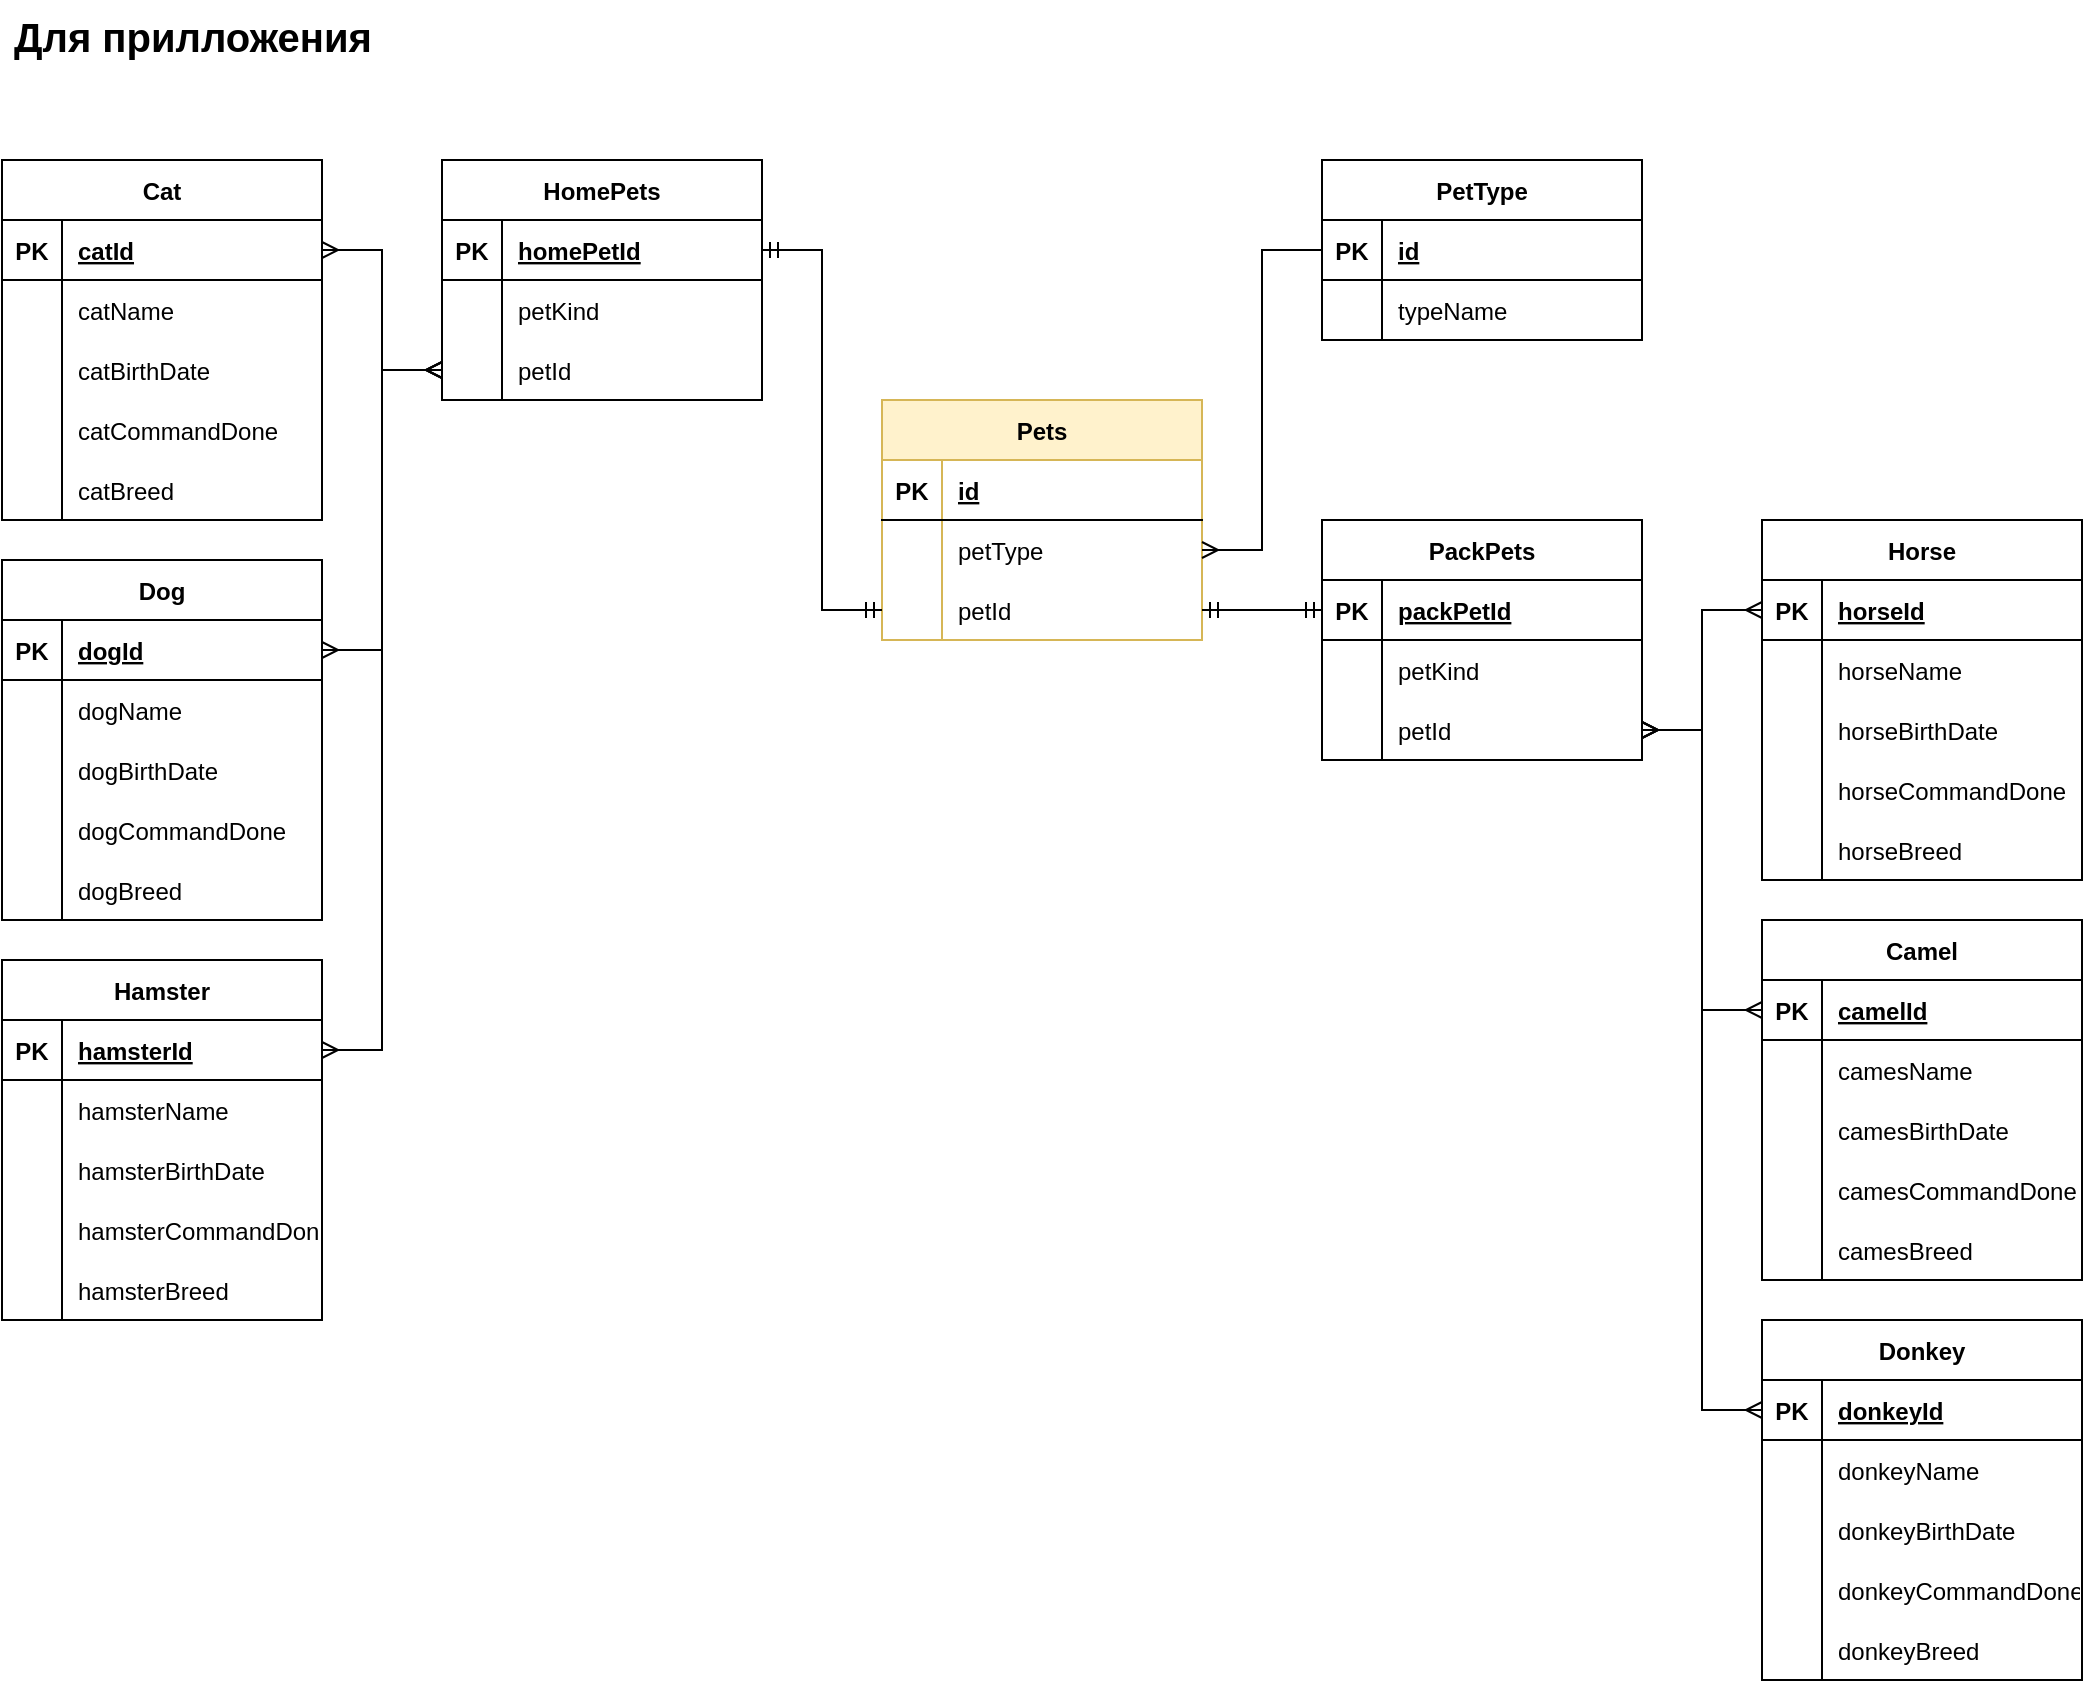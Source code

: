 <mxfile version="20.7.4" type="device"><diagram id="li5RizqGcH-oRoGI_925" name="Страница 1"><mxGraphModel dx="1036" dy="606" grid="1" gridSize="10" guides="1" tooltips="1" connect="1" arrows="1" fold="1" page="1" pageScale="1" pageWidth="827" pageHeight="1169" math="0" shadow="0"><root><mxCell id="0"/><mxCell id="1" parent="0"/><mxCell id="BdpjiWAhLt7rmtygu7W0-178" value="Для прилложения" style="text;strokeColor=none;fillColor=none;spacingLeft=4;spacingRight=4;overflow=hidden;rotatable=0;points=[[0,0.5],[1,0.5]];portConstraint=eastwest;fontSize=20;fontStyle=1" parent="1" vertex="1"><mxGeometry x="40" y="520" width="200" height="40" as="geometry"/></mxCell><mxCell id="BdpjiWAhLt7rmtygu7W0-180" value="HomePets" style="shape=table;startSize=30;container=1;collapsible=1;childLayout=tableLayout;fixedRows=1;rowLines=0;fontStyle=1;align=center;resizeLast=1;" parent="1" vertex="1"><mxGeometry x="260" y="600" width="160" height="120" as="geometry"/></mxCell><mxCell id="BdpjiWAhLt7rmtygu7W0-181" value="" style="shape=tableRow;horizontal=0;startSize=0;swimlaneHead=0;swimlaneBody=0;fillColor=none;collapsible=0;dropTarget=0;points=[[0,0.5],[1,0.5]];portConstraint=eastwest;top=0;left=0;right=0;bottom=1;" parent="BdpjiWAhLt7rmtygu7W0-180" vertex="1"><mxGeometry y="30" width="160" height="30" as="geometry"/></mxCell><mxCell id="BdpjiWAhLt7rmtygu7W0-182" value="PK" style="shape=partialRectangle;connectable=0;fillColor=none;top=0;left=0;bottom=0;right=0;fontStyle=1;overflow=hidden;" parent="BdpjiWAhLt7rmtygu7W0-181" vertex="1"><mxGeometry width="30" height="30" as="geometry"><mxRectangle width="30" height="30" as="alternateBounds"/></mxGeometry></mxCell><mxCell id="BdpjiWAhLt7rmtygu7W0-183" value="homePetId" style="shape=partialRectangle;connectable=0;fillColor=none;top=0;left=0;bottom=0;right=0;align=left;spacingLeft=6;fontStyle=5;overflow=hidden;" parent="BdpjiWAhLt7rmtygu7W0-181" vertex="1"><mxGeometry x="30" width="130" height="30" as="geometry"><mxRectangle width="130" height="30" as="alternateBounds"/></mxGeometry></mxCell><mxCell id="BdpjiWAhLt7rmtygu7W0-196" style="shape=tableRow;horizontal=0;startSize=0;swimlaneHead=0;swimlaneBody=0;fillColor=none;collapsible=0;dropTarget=0;points=[[0,0.5],[1,0.5]];portConstraint=eastwest;top=0;left=0;right=0;bottom=0;" parent="BdpjiWAhLt7rmtygu7W0-180" vertex="1"><mxGeometry y="60" width="160" height="30" as="geometry"/></mxCell><mxCell id="BdpjiWAhLt7rmtygu7W0-197" style="shape=partialRectangle;connectable=0;fillColor=none;top=0;left=0;bottom=0;right=0;editable=1;overflow=hidden;" parent="BdpjiWAhLt7rmtygu7W0-196" vertex="1"><mxGeometry width="30" height="30" as="geometry"><mxRectangle width="30" height="30" as="alternateBounds"/></mxGeometry></mxCell><mxCell id="BdpjiWAhLt7rmtygu7W0-198" value="petKind" style="shape=partialRectangle;connectable=0;fillColor=none;top=0;left=0;bottom=0;right=0;align=left;spacingLeft=6;overflow=hidden;" parent="BdpjiWAhLt7rmtygu7W0-196" vertex="1"><mxGeometry x="30" width="130" height="30" as="geometry"><mxRectangle width="130" height="30" as="alternateBounds"/></mxGeometry></mxCell><mxCell id="BdpjiWAhLt7rmtygu7W0-240" style="shape=tableRow;horizontal=0;startSize=0;swimlaneHead=0;swimlaneBody=0;fillColor=none;collapsible=0;dropTarget=0;points=[[0,0.5],[1,0.5]];portConstraint=eastwest;top=0;left=0;right=0;bottom=0;" parent="BdpjiWAhLt7rmtygu7W0-180" vertex="1"><mxGeometry y="90" width="160" height="30" as="geometry"/></mxCell><mxCell id="BdpjiWAhLt7rmtygu7W0-241" style="shape=partialRectangle;connectable=0;fillColor=none;top=0;left=0;bottom=0;right=0;editable=1;overflow=hidden;" parent="BdpjiWAhLt7rmtygu7W0-240" vertex="1"><mxGeometry width="30" height="30" as="geometry"><mxRectangle width="30" height="30" as="alternateBounds"/></mxGeometry></mxCell><mxCell id="BdpjiWAhLt7rmtygu7W0-242" value="petId" style="shape=partialRectangle;connectable=0;fillColor=none;top=0;left=0;bottom=0;right=0;align=left;spacingLeft=6;overflow=hidden;" parent="BdpjiWAhLt7rmtygu7W0-240" vertex="1"><mxGeometry x="30" width="130" height="30" as="geometry"><mxRectangle width="130" height="30" as="alternateBounds"/></mxGeometry></mxCell><mxCell id="BdpjiWAhLt7rmtygu7W0-221" value="Cat" style="shape=table;startSize=30;container=1;collapsible=1;childLayout=tableLayout;fixedRows=1;rowLines=0;fontStyle=1;align=center;resizeLast=1;" parent="1" vertex="1"><mxGeometry x="40" y="600" width="160" height="180" as="geometry"/></mxCell><mxCell id="BdpjiWAhLt7rmtygu7W0-222" value="" style="shape=tableRow;horizontal=0;startSize=0;swimlaneHead=0;swimlaneBody=0;fillColor=none;collapsible=0;dropTarget=0;points=[[0,0.5],[1,0.5]];portConstraint=eastwest;top=0;left=0;right=0;bottom=1;" parent="BdpjiWAhLt7rmtygu7W0-221" vertex="1"><mxGeometry y="30" width="160" height="30" as="geometry"/></mxCell><mxCell id="BdpjiWAhLt7rmtygu7W0-223" value="PK" style="shape=partialRectangle;connectable=0;fillColor=none;top=0;left=0;bottom=0;right=0;fontStyle=1;overflow=hidden;" parent="BdpjiWAhLt7rmtygu7W0-222" vertex="1"><mxGeometry width="30" height="30" as="geometry"><mxRectangle width="30" height="30" as="alternateBounds"/></mxGeometry></mxCell><mxCell id="BdpjiWAhLt7rmtygu7W0-224" value="catId" style="shape=partialRectangle;connectable=0;fillColor=none;top=0;left=0;bottom=0;right=0;align=left;spacingLeft=6;fontStyle=5;overflow=hidden;" parent="BdpjiWAhLt7rmtygu7W0-222" vertex="1"><mxGeometry x="30" width="130" height="30" as="geometry"><mxRectangle width="130" height="30" as="alternateBounds"/></mxGeometry></mxCell><mxCell id="BdpjiWAhLt7rmtygu7W0-225" value="" style="shape=tableRow;horizontal=0;startSize=0;swimlaneHead=0;swimlaneBody=0;fillColor=none;collapsible=0;dropTarget=0;points=[[0,0.5],[1,0.5]];portConstraint=eastwest;top=0;left=0;right=0;bottom=0;" parent="BdpjiWAhLt7rmtygu7W0-221" vertex="1"><mxGeometry y="60" width="160" height="30" as="geometry"/></mxCell><mxCell id="BdpjiWAhLt7rmtygu7W0-226" value="" style="shape=partialRectangle;connectable=0;fillColor=none;top=0;left=0;bottom=0;right=0;editable=1;overflow=hidden;" parent="BdpjiWAhLt7rmtygu7W0-225" vertex="1"><mxGeometry width="30" height="30" as="geometry"><mxRectangle width="30" height="30" as="alternateBounds"/></mxGeometry></mxCell><mxCell id="BdpjiWAhLt7rmtygu7W0-227" value="catName" style="shape=partialRectangle;connectable=0;fillColor=none;top=0;left=0;bottom=0;right=0;align=left;spacingLeft=6;overflow=hidden;" parent="BdpjiWAhLt7rmtygu7W0-225" vertex="1"><mxGeometry x="30" width="130" height="30" as="geometry"><mxRectangle width="130" height="30" as="alternateBounds"/></mxGeometry></mxCell><mxCell id="BdpjiWAhLt7rmtygu7W0-228" value="" style="shape=tableRow;horizontal=0;startSize=0;swimlaneHead=0;swimlaneBody=0;fillColor=none;collapsible=0;dropTarget=0;points=[[0,0.5],[1,0.5]];portConstraint=eastwest;top=0;left=0;right=0;bottom=0;" parent="BdpjiWAhLt7rmtygu7W0-221" vertex="1"><mxGeometry y="90" width="160" height="30" as="geometry"/></mxCell><mxCell id="BdpjiWAhLt7rmtygu7W0-229" value="" style="shape=partialRectangle;connectable=0;fillColor=none;top=0;left=0;bottom=0;right=0;editable=1;overflow=hidden;" parent="BdpjiWAhLt7rmtygu7W0-228" vertex="1"><mxGeometry width="30" height="30" as="geometry"><mxRectangle width="30" height="30" as="alternateBounds"/></mxGeometry></mxCell><mxCell id="BdpjiWAhLt7rmtygu7W0-230" value="catBirthDate" style="shape=partialRectangle;connectable=0;fillColor=none;top=0;left=0;bottom=0;right=0;align=left;spacingLeft=6;overflow=hidden;" parent="BdpjiWAhLt7rmtygu7W0-228" vertex="1"><mxGeometry x="30" width="130" height="30" as="geometry"><mxRectangle width="130" height="30" as="alternateBounds"/></mxGeometry></mxCell><mxCell id="BdpjiWAhLt7rmtygu7W0-231" style="shape=tableRow;horizontal=0;startSize=0;swimlaneHead=0;swimlaneBody=0;fillColor=none;collapsible=0;dropTarget=0;points=[[0,0.5],[1,0.5]];portConstraint=eastwest;top=0;left=0;right=0;bottom=0;" parent="BdpjiWAhLt7rmtygu7W0-221" vertex="1"><mxGeometry y="120" width="160" height="30" as="geometry"/></mxCell><mxCell id="BdpjiWAhLt7rmtygu7W0-232" style="shape=partialRectangle;connectable=0;fillColor=none;top=0;left=0;bottom=0;right=0;editable=1;overflow=hidden;" parent="BdpjiWAhLt7rmtygu7W0-231" vertex="1"><mxGeometry width="30" height="30" as="geometry"><mxRectangle width="30" height="30" as="alternateBounds"/></mxGeometry></mxCell><mxCell id="BdpjiWAhLt7rmtygu7W0-233" value="catCommandDone" style="shape=partialRectangle;connectable=0;fillColor=none;top=0;left=0;bottom=0;right=0;align=left;spacingLeft=6;overflow=hidden;" parent="BdpjiWAhLt7rmtygu7W0-231" vertex="1"><mxGeometry x="30" width="130" height="30" as="geometry"><mxRectangle width="130" height="30" as="alternateBounds"/></mxGeometry></mxCell><mxCell id="BdpjiWAhLt7rmtygu7W0-234" style="shape=tableRow;horizontal=0;startSize=0;swimlaneHead=0;swimlaneBody=0;fillColor=none;collapsible=0;dropTarget=0;points=[[0,0.5],[1,0.5]];portConstraint=eastwest;top=0;left=0;right=0;bottom=0;" parent="BdpjiWAhLt7rmtygu7W0-221" vertex="1"><mxGeometry y="150" width="160" height="30" as="geometry"/></mxCell><mxCell id="BdpjiWAhLt7rmtygu7W0-235" style="shape=partialRectangle;connectable=0;fillColor=none;top=0;left=0;bottom=0;right=0;editable=1;overflow=hidden;" parent="BdpjiWAhLt7rmtygu7W0-234" vertex="1"><mxGeometry width="30" height="30" as="geometry"><mxRectangle width="30" height="30" as="alternateBounds"/></mxGeometry></mxCell><mxCell id="BdpjiWAhLt7rmtygu7W0-236" value="catBreed" style="shape=partialRectangle;connectable=0;fillColor=none;top=0;left=0;bottom=0;right=0;align=left;spacingLeft=6;overflow=hidden;" parent="BdpjiWAhLt7rmtygu7W0-234" vertex="1"><mxGeometry x="30" width="130" height="30" as="geometry"><mxRectangle width="130" height="30" as="alternateBounds"/></mxGeometry></mxCell><mxCell id="BdpjiWAhLt7rmtygu7W0-244" value="Dog" style="shape=table;startSize=30;container=1;collapsible=1;childLayout=tableLayout;fixedRows=1;rowLines=0;fontStyle=1;align=center;resizeLast=1;" parent="1" vertex="1"><mxGeometry x="40" y="800" width="160" height="180" as="geometry"/></mxCell><mxCell id="BdpjiWAhLt7rmtygu7W0-245" value="" style="shape=tableRow;horizontal=0;startSize=0;swimlaneHead=0;swimlaneBody=0;fillColor=none;collapsible=0;dropTarget=0;points=[[0,0.5],[1,0.5]];portConstraint=eastwest;top=0;left=0;right=0;bottom=1;" parent="BdpjiWAhLt7rmtygu7W0-244" vertex="1"><mxGeometry y="30" width="160" height="30" as="geometry"/></mxCell><mxCell id="BdpjiWAhLt7rmtygu7W0-246" value="PK" style="shape=partialRectangle;connectable=0;fillColor=none;top=0;left=0;bottom=0;right=0;fontStyle=1;overflow=hidden;" parent="BdpjiWAhLt7rmtygu7W0-245" vertex="1"><mxGeometry width="30" height="30" as="geometry"><mxRectangle width="30" height="30" as="alternateBounds"/></mxGeometry></mxCell><mxCell id="BdpjiWAhLt7rmtygu7W0-247" value="dogId" style="shape=partialRectangle;connectable=0;fillColor=none;top=0;left=0;bottom=0;right=0;align=left;spacingLeft=6;fontStyle=5;overflow=hidden;" parent="BdpjiWAhLt7rmtygu7W0-245" vertex="1"><mxGeometry x="30" width="130" height="30" as="geometry"><mxRectangle width="130" height="30" as="alternateBounds"/></mxGeometry></mxCell><mxCell id="BdpjiWAhLt7rmtygu7W0-248" value="" style="shape=tableRow;horizontal=0;startSize=0;swimlaneHead=0;swimlaneBody=0;fillColor=none;collapsible=0;dropTarget=0;points=[[0,0.5],[1,0.5]];portConstraint=eastwest;top=0;left=0;right=0;bottom=0;" parent="BdpjiWAhLt7rmtygu7W0-244" vertex="1"><mxGeometry y="60" width="160" height="30" as="geometry"/></mxCell><mxCell id="BdpjiWAhLt7rmtygu7W0-249" value="" style="shape=partialRectangle;connectable=0;fillColor=none;top=0;left=0;bottom=0;right=0;editable=1;overflow=hidden;" parent="BdpjiWAhLt7rmtygu7W0-248" vertex="1"><mxGeometry width="30" height="30" as="geometry"><mxRectangle width="30" height="30" as="alternateBounds"/></mxGeometry></mxCell><mxCell id="BdpjiWAhLt7rmtygu7W0-250" value="dogName" style="shape=partialRectangle;connectable=0;fillColor=none;top=0;left=0;bottom=0;right=0;align=left;spacingLeft=6;overflow=hidden;" parent="BdpjiWAhLt7rmtygu7W0-248" vertex="1"><mxGeometry x="30" width="130" height="30" as="geometry"><mxRectangle width="130" height="30" as="alternateBounds"/></mxGeometry></mxCell><mxCell id="BdpjiWAhLt7rmtygu7W0-251" value="" style="shape=tableRow;horizontal=0;startSize=0;swimlaneHead=0;swimlaneBody=0;fillColor=none;collapsible=0;dropTarget=0;points=[[0,0.5],[1,0.5]];portConstraint=eastwest;top=0;left=0;right=0;bottom=0;" parent="BdpjiWAhLt7rmtygu7W0-244" vertex="1"><mxGeometry y="90" width="160" height="30" as="geometry"/></mxCell><mxCell id="BdpjiWAhLt7rmtygu7W0-252" value="" style="shape=partialRectangle;connectable=0;fillColor=none;top=0;left=0;bottom=0;right=0;editable=1;overflow=hidden;" parent="BdpjiWAhLt7rmtygu7W0-251" vertex="1"><mxGeometry width="30" height="30" as="geometry"><mxRectangle width="30" height="30" as="alternateBounds"/></mxGeometry></mxCell><mxCell id="BdpjiWAhLt7rmtygu7W0-253" value="dogBirthDate" style="shape=partialRectangle;connectable=0;fillColor=none;top=0;left=0;bottom=0;right=0;align=left;spacingLeft=6;overflow=hidden;" parent="BdpjiWAhLt7rmtygu7W0-251" vertex="1"><mxGeometry x="30" width="130" height="30" as="geometry"><mxRectangle width="130" height="30" as="alternateBounds"/></mxGeometry></mxCell><mxCell id="BdpjiWAhLt7rmtygu7W0-254" style="shape=tableRow;horizontal=0;startSize=0;swimlaneHead=0;swimlaneBody=0;fillColor=none;collapsible=0;dropTarget=0;points=[[0,0.5],[1,0.5]];portConstraint=eastwest;top=0;left=0;right=0;bottom=0;" parent="BdpjiWAhLt7rmtygu7W0-244" vertex="1"><mxGeometry y="120" width="160" height="30" as="geometry"/></mxCell><mxCell id="BdpjiWAhLt7rmtygu7W0-255" style="shape=partialRectangle;connectable=0;fillColor=none;top=0;left=0;bottom=0;right=0;editable=1;overflow=hidden;" parent="BdpjiWAhLt7rmtygu7W0-254" vertex="1"><mxGeometry width="30" height="30" as="geometry"><mxRectangle width="30" height="30" as="alternateBounds"/></mxGeometry></mxCell><mxCell id="BdpjiWAhLt7rmtygu7W0-256" value="dogCommandDone" style="shape=partialRectangle;connectable=0;fillColor=none;top=0;left=0;bottom=0;right=0;align=left;spacingLeft=6;overflow=hidden;" parent="BdpjiWAhLt7rmtygu7W0-254" vertex="1"><mxGeometry x="30" width="130" height="30" as="geometry"><mxRectangle width="130" height="30" as="alternateBounds"/></mxGeometry></mxCell><mxCell id="BdpjiWAhLt7rmtygu7W0-257" style="shape=tableRow;horizontal=0;startSize=0;swimlaneHead=0;swimlaneBody=0;fillColor=none;collapsible=0;dropTarget=0;points=[[0,0.5],[1,0.5]];portConstraint=eastwest;top=0;left=0;right=0;bottom=0;" parent="BdpjiWAhLt7rmtygu7W0-244" vertex="1"><mxGeometry y="150" width="160" height="30" as="geometry"/></mxCell><mxCell id="BdpjiWAhLt7rmtygu7W0-258" style="shape=partialRectangle;connectable=0;fillColor=none;top=0;left=0;bottom=0;right=0;editable=1;overflow=hidden;" parent="BdpjiWAhLt7rmtygu7W0-257" vertex="1"><mxGeometry width="30" height="30" as="geometry"><mxRectangle width="30" height="30" as="alternateBounds"/></mxGeometry></mxCell><mxCell id="BdpjiWAhLt7rmtygu7W0-259" value="dogBreed" style="shape=partialRectangle;connectable=0;fillColor=none;top=0;left=0;bottom=0;right=0;align=left;spacingLeft=6;overflow=hidden;" parent="BdpjiWAhLt7rmtygu7W0-257" vertex="1"><mxGeometry x="30" width="130" height="30" as="geometry"><mxRectangle width="130" height="30" as="alternateBounds"/></mxGeometry></mxCell><mxCell id="BdpjiWAhLt7rmtygu7W0-261" value="Hamster" style="shape=table;startSize=30;container=1;collapsible=1;childLayout=tableLayout;fixedRows=1;rowLines=0;fontStyle=1;align=center;resizeLast=1;" parent="1" vertex="1"><mxGeometry x="40" y="1000" width="160" height="180" as="geometry"/></mxCell><mxCell id="BdpjiWAhLt7rmtygu7W0-262" value="" style="shape=tableRow;horizontal=0;startSize=0;swimlaneHead=0;swimlaneBody=0;fillColor=none;collapsible=0;dropTarget=0;points=[[0,0.5],[1,0.5]];portConstraint=eastwest;top=0;left=0;right=0;bottom=1;" parent="BdpjiWAhLt7rmtygu7W0-261" vertex="1"><mxGeometry y="30" width="160" height="30" as="geometry"/></mxCell><mxCell id="BdpjiWAhLt7rmtygu7W0-263" value="PK" style="shape=partialRectangle;connectable=0;fillColor=none;top=0;left=0;bottom=0;right=0;fontStyle=1;overflow=hidden;" parent="BdpjiWAhLt7rmtygu7W0-262" vertex="1"><mxGeometry width="30" height="30" as="geometry"><mxRectangle width="30" height="30" as="alternateBounds"/></mxGeometry></mxCell><mxCell id="BdpjiWAhLt7rmtygu7W0-264" value="hamsterId" style="shape=partialRectangle;connectable=0;fillColor=none;top=0;left=0;bottom=0;right=0;align=left;spacingLeft=6;fontStyle=5;overflow=hidden;" parent="BdpjiWAhLt7rmtygu7W0-262" vertex="1"><mxGeometry x="30" width="130" height="30" as="geometry"><mxRectangle width="130" height="30" as="alternateBounds"/></mxGeometry></mxCell><mxCell id="BdpjiWAhLt7rmtygu7W0-265" value="" style="shape=tableRow;horizontal=0;startSize=0;swimlaneHead=0;swimlaneBody=0;fillColor=none;collapsible=0;dropTarget=0;points=[[0,0.5],[1,0.5]];portConstraint=eastwest;top=0;left=0;right=0;bottom=0;" parent="BdpjiWAhLt7rmtygu7W0-261" vertex="1"><mxGeometry y="60" width="160" height="30" as="geometry"/></mxCell><mxCell id="BdpjiWAhLt7rmtygu7W0-266" value="" style="shape=partialRectangle;connectable=0;fillColor=none;top=0;left=0;bottom=0;right=0;editable=1;overflow=hidden;" parent="BdpjiWAhLt7rmtygu7W0-265" vertex="1"><mxGeometry width="30" height="30" as="geometry"><mxRectangle width="30" height="30" as="alternateBounds"/></mxGeometry></mxCell><mxCell id="BdpjiWAhLt7rmtygu7W0-267" value="hamsterName" style="shape=partialRectangle;connectable=0;fillColor=none;top=0;left=0;bottom=0;right=0;align=left;spacingLeft=6;overflow=hidden;" parent="BdpjiWAhLt7rmtygu7W0-265" vertex="1"><mxGeometry x="30" width="130" height="30" as="geometry"><mxRectangle width="130" height="30" as="alternateBounds"/></mxGeometry></mxCell><mxCell id="BdpjiWAhLt7rmtygu7W0-268" value="" style="shape=tableRow;horizontal=0;startSize=0;swimlaneHead=0;swimlaneBody=0;fillColor=none;collapsible=0;dropTarget=0;points=[[0,0.5],[1,0.5]];portConstraint=eastwest;top=0;left=0;right=0;bottom=0;" parent="BdpjiWAhLt7rmtygu7W0-261" vertex="1"><mxGeometry y="90" width="160" height="30" as="geometry"/></mxCell><mxCell id="BdpjiWAhLt7rmtygu7W0-269" value="" style="shape=partialRectangle;connectable=0;fillColor=none;top=0;left=0;bottom=0;right=0;editable=1;overflow=hidden;" parent="BdpjiWAhLt7rmtygu7W0-268" vertex="1"><mxGeometry width="30" height="30" as="geometry"><mxRectangle width="30" height="30" as="alternateBounds"/></mxGeometry></mxCell><mxCell id="BdpjiWAhLt7rmtygu7W0-270" value="hamsterBirthDate" style="shape=partialRectangle;connectable=0;fillColor=none;top=0;left=0;bottom=0;right=0;align=left;spacingLeft=6;overflow=hidden;" parent="BdpjiWAhLt7rmtygu7W0-268" vertex="1"><mxGeometry x="30" width="130" height="30" as="geometry"><mxRectangle width="130" height="30" as="alternateBounds"/></mxGeometry></mxCell><mxCell id="BdpjiWAhLt7rmtygu7W0-271" style="shape=tableRow;horizontal=0;startSize=0;swimlaneHead=0;swimlaneBody=0;fillColor=none;collapsible=0;dropTarget=0;points=[[0,0.5],[1,0.5]];portConstraint=eastwest;top=0;left=0;right=0;bottom=0;" parent="BdpjiWAhLt7rmtygu7W0-261" vertex="1"><mxGeometry y="120" width="160" height="30" as="geometry"/></mxCell><mxCell id="BdpjiWAhLt7rmtygu7W0-272" style="shape=partialRectangle;connectable=0;fillColor=none;top=0;left=0;bottom=0;right=0;editable=1;overflow=hidden;" parent="BdpjiWAhLt7rmtygu7W0-271" vertex="1"><mxGeometry width="30" height="30" as="geometry"><mxRectangle width="30" height="30" as="alternateBounds"/></mxGeometry></mxCell><mxCell id="BdpjiWAhLt7rmtygu7W0-273" value="hamsterCommandDone" style="shape=partialRectangle;connectable=0;fillColor=none;top=0;left=0;bottom=0;right=0;align=left;spacingLeft=6;overflow=hidden;" parent="BdpjiWAhLt7rmtygu7W0-271" vertex="1"><mxGeometry x="30" width="130" height="30" as="geometry"><mxRectangle width="130" height="30" as="alternateBounds"/></mxGeometry></mxCell><mxCell id="BdpjiWAhLt7rmtygu7W0-274" style="shape=tableRow;horizontal=0;startSize=0;swimlaneHead=0;swimlaneBody=0;fillColor=none;collapsible=0;dropTarget=0;points=[[0,0.5],[1,0.5]];portConstraint=eastwest;top=0;left=0;right=0;bottom=0;" parent="BdpjiWAhLt7rmtygu7W0-261" vertex="1"><mxGeometry y="150" width="160" height="30" as="geometry"/></mxCell><mxCell id="BdpjiWAhLt7rmtygu7W0-275" style="shape=partialRectangle;connectable=0;fillColor=none;top=0;left=0;bottom=0;right=0;editable=1;overflow=hidden;" parent="BdpjiWAhLt7rmtygu7W0-274" vertex="1"><mxGeometry width="30" height="30" as="geometry"><mxRectangle width="30" height="30" as="alternateBounds"/></mxGeometry></mxCell><mxCell id="BdpjiWAhLt7rmtygu7W0-276" value="hamsterBreed" style="shape=partialRectangle;connectable=0;fillColor=none;top=0;left=0;bottom=0;right=0;align=left;spacingLeft=6;overflow=hidden;" parent="BdpjiWAhLt7rmtygu7W0-274" vertex="1"><mxGeometry x="30" width="130" height="30" as="geometry"><mxRectangle width="130" height="30" as="alternateBounds"/></mxGeometry></mxCell><mxCell id="BdpjiWAhLt7rmtygu7W0-279" value="PackPets" style="shape=table;startSize=30;container=1;collapsible=1;childLayout=tableLayout;fixedRows=1;rowLines=0;fontStyle=1;align=center;resizeLast=1;" parent="1" vertex="1"><mxGeometry x="700" y="780" width="160" height="120" as="geometry"/></mxCell><mxCell id="BdpjiWAhLt7rmtygu7W0-280" value="" style="shape=tableRow;horizontal=0;startSize=0;swimlaneHead=0;swimlaneBody=0;fillColor=none;collapsible=0;dropTarget=0;points=[[0,0.5],[1,0.5]];portConstraint=eastwest;top=0;left=0;right=0;bottom=1;" parent="BdpjiWAhLt7rmtygu7W0-279" vertex="1"><mxGeometry y="30" width="160" height="30" as="geometry"/></mxCell><mxCell id="BdpjiWAhLt7rmtygu7W0-281" value="PK" style="shape=partialRectangle;connectable=0;fillColor=none;top=0;left=0;bottom=0;right=0;fontStyle=1;overflow=hidden;" parent="BdpjiWAhLt7rmtygu7W0-280" vertex="1"><mxGeometry width="30" height="30" as="geometry"><mxRectangle width="30" height="30" as="alternateBounds"/></mxGeometry></mxCell><mxCell id="BdpjiWAhLt7rmtygu7W0-282" value="packPetId" style="shape=partialRectangle;connectable=0;fillColor=none;top=0;left=0;bottom=0;right=0;align=left;spacingLeft=6;fontStyle=5;overflow=hidden;" parent="BdpjiWAhLt7rmtygu7W0-280" vertex="1"><mxGeometry x="30" width="130" height="30" as="geometry"><mxRectangle width="130" height="30" as="alternateBounds"/></mxGeometry></mxCell><mxCell id="BdpjiWAhLt7rmtygu7W0-283" style="shape=tableRow;horizontal=0;startSize=0;swimlaneHead=0;swimlaneBody=0;fillColor=none;collapsible=0;dropTarget=0;points=[[0,0.5],[1,0.5]];portConstraint=eastwest;top=0;left=0;right=0;bottom=0;" parent="BdpjiWAhLt7rmtygu7W0-279" vertex="1"><mxGeometry y="60" width="160" height="30" as="geometry"/></mxCell><mxCell id="BdpjiWAhLt7rmtygu7W0-284" style="shape=partialRectangle;connectable=0;fillColor=none;top=0;left=0;bottom=0;right=0;editable=1;overflow=hidden;" parent="BdpjiWAhLt7rmtygu7W0-283" vertex="1"><mxGeometry width="30" height="30" as="geometry"><mxRectangle width="30" height="30" as="alternateBounds"/></mxGeometry></mxCell><mxCell id="BdpjiWAhLt7rmtygu7W0-285" value="petKind" style="shape=partialRectangle;connectable=0;fillColor=none;top=0;left=0;bottom=0;right=0;align=left;spacingLeft=6;overflow=hidden;" parent="BdpjiWAhLt7rmtygu7W0-283" vertex="1"><mxGeometry x="30" width="130" height="30" as="geometry"><mxRectangle width="130" height="30" as="alternateBounds"/></mxGeometry></mxCell><mxCell id="BdpjiWAhLt7rmtygu7W0-286" style="shape=tableRow;horizontal=0;startSize=0;swimlaneHead=0;swimlaneBody=0;fillColor=none;collapsible=0;dropTarget=0;points=[[0,0.5],[1,0.5]];portConstraint=eastwest;top=0;left=0;right=0;bottom=0;" parent="BdpjiWAhLt7rmtygu7W0-279" vertex="1"><mxGeometry y="90" width="160" height="30" as="geometry"/></mxCell><mxCell id="BdpjiWAhLt7rmtygu7W0-287" style="shape=partialRectangle;connectable=0;fillColor=none;top=0;left=0;bottom=0;right=0;editable=1;overflow=hidden;" parent="BdpjiWAhLt7rmtygu7W0-286" vertex="1"><mxGeometry width="30" height="30" as="geometry"><mxRectangle width="30" height="30" as="alternateBounds"/></mxGeometry></mxCell><mxCell id="BdpjiWAhLt7rmtygu7W0-288" value="petId" style="shape=partialRectangle;connectable=0;fillColor=none;top=0;left=0;bottom=0;right=0;align=left;spacingLeft=6;overflow=hidden;" parent="BdpjiWAhLt7rmtygu7W0-286" vertex="1"><mxGeometry x="30" width="130" height="30" as="geometry"><mxRectangle width="130" height="30" as="alternateBounds"/></mxGeometry></mxCell><mxCell id="BdpjiWAhLt7rmtygu7W0-289" value="Horse" style="shape=table;startSize=30;container=1;collapsible=1;childLayout=tableLayout;fixedRows=1;rowLines=0;fontStyle=1;align=center;resizeLast=1;" parent="1" vertex="1"><mxGeometry x="920" y="780" width="160" height="180" as="geometry"/></mxCell><mxCell id="BdpjiWAhLt7rmtygu7W0-290" value="" style="shape=tableRow;horizontal=0;startSize=0;swimlaneHead=0;swimlaneBody=0;fillColor=none;collapsible=0;dropTarget=0;points=[[0,0.5],[1,0.5]];portConstraint=eastwest;top=0;left=0;right=0;bottom=1;" parent="BdpjiWAhLt7rmtygu7W0-289" vertex="1"><mxGeometry y="30" width="160" height="30" as="geometry"/></mxCell><mxCell id="BdpjiWAhLt7rmtygu7W0-291" value="PK" style="shape=partialRectangle;connectable=0;fillColor=none;top=0;left=0;bottom=0;right=0;fontStyle=1;overflow=hidden;" parent="BdpjiWAhLt7rmtygu7W0-290" vertex="1"><mxGeometry width="30" height="30" as="geometry"><mxRectangle width="30" height="30" as="alternateBounds"/></mxGeometry></mxCell><mxCell id="BdpjiWAhLt7rmtygu7W0-292" value="horseId" style="shape=partialRectangle;connectable=0;fillColor=none;top=0;left=0;bottom=0;right=0;align=left;spacingLeft=6;fontStyle=5;overflow=hidden;" parent="BdpjiWAhLt7rmtygu7W0-290" vertex="1"><mxGeometry x="30" width="130" height="30" as="geometry"><mxRectangle width="130" height="30" as="alternateBounds"/></mxGeometry></mxCell><mxCell id="BdpjiWAhLt7rmtygu7W0-293" value="" style="shape=tableRow;horizontal=0;startSize=0;swimlaneHead=0;swimlaneBody=0;fillColor=none;collapsible=0;dropTarget=0;points=[[0,0.5],[1,0.5]];portConstraint=eastwest;top=0;left=0;right=0;bottom=0;" parent="BdpjiWAhLt7rmtygu7W0-289" vertex="1"><mxGeometry y="60" width="160" height="30" as="geometry"/></mxCell><mxCell id="BdpjiWAhLt7rmtygu7W0-294" value="" style="shape=partialRectangle;connectable=0;fillColor=none;top=0;left=0;bottom=0;right=0;editable=1;overflow=hidden;" parent="BdpjiWAhLt7rmtygu7W0-293" vertex="1"><mxGeometry width="30" height="30" as="geometry"><mxRectangle width="30" height="30" as="alternateBounds"/></mxGeometry></mxCell><mxCell id="BdpjiWAhLt7rmtygu7W0-295" value="horseName" style="shape=partialRectangle;connectable=0;fillColor=none;top=0;left=0;bottom=0;right=0;align=left;spacingLeft=6;overflow=hidden;" parent="BdpjiWAhLt7rmtygu7W0-293" vertex="1"><mxGeometry x="30" width="130" height="30" as="geometry"><mxRectangle width="130" height="30" as="alternateBounds"/></mxGeometry></mxCell><mxCell id="BdpjiWAhLt7rmtygu7W0-296" value="" style="shape=tableRow;horizontal=0;startSize=0;swimlaneHead=0;swimlaneBody=0;fillColor=none;collapsible=0;dropTarget=0;points=[[0,0.5],[1,0.5]];portConstraint=eastwest;top=0;left=0;right=0;bottom=0;" parent="BdpjiWAhLt7rmtygu7W0-289" vertex="1"><mxGeometry y="90" width="160" height="30" as="geometry"/></mxCell><mxCell id="BdpjiWAhLt7rmtygu7W0-297" value="" style="shape=partialRectangle;connectable=0;fillColor=none;top=0;left=0;bottom=0;right=0;editable=1;overflow=hidden;" parent="BdpjiWAhLt7rmtygu7W0-296" vertex="1"><mxGeometry width="30" height="30" as="geometry"><mxRectangle width="30" height="30" as="alternateBounds"/></mxGeometry></mxCell><mxCell id="BdpjiWAhLt7rmtygu7W0-298" value="horseBirthDate" style="shape=partialRectangle;connectable=0;fillColor=none;top=0;left=0;bottom=0;right=0;align=left;spacingLeft=6;overflow=hidden;" parent="BdpjiWAhLt7rmtygu7W0-296" vertex="1"><mxGeometry x="30" width="130" height="30" as="geometry"><mxRectangle width="130" height="30" as="alternateBounds"/></mxGeometry></mxCell><mxCell id="BdpjiWAhLt7rmtygu7W0-299" style="shape=tableRow;horizontal=0;startSize=0;swimlaneHead=0;swimlaneBody=0;fillColor=none;collapsible=0;dropTarget=0;points=[[0,0.5],[1,0.5]];portConstraint=eastwest;top=0;left=0;right=0;bottom=0;" parent="BdpjiWAhLt7rmtygu7W0-289" vertex="1"><mxGeometry y="120" width="160" height="30" as="geometry"/></mxCell><mxCell id="BdpjiWAhLt7rmtygu7W0-300" style="shape=partialRectangle;connectable=0;fillColor=none;top=0;left=0;bottom=0;right=0;editable=1;overflow=hidden;" parent="BdpjiWAhLt7rmtygu7W0-299" vertex="1"><mxGeometry width="30" height="30" as="geometry"><mxRectangle width="30" height="30" as="alternateBounds"/></mxGeometry></mxCell><mxCell id="BdpjiWAhLt7rmtygu7W0-301" value="horseCommandDone" style="shape=partialRectangle;connectable=0;fillColor=none;top=0;left=0;bottom=0;right=0;align=left;spacingLeft=6;overflow=hidden;" parent="BdpjiWAhLt7rmtygu7W0-299" vertex="1"><mxGeometry x="30" width="130" height="30" as="geometry"><mxRectangle width="130" height="30" as="alternateBounds"/></mxGeometry></mxCell><mxCell id="BdpjiWAhLt7rmtygu7W0-302" style="shape=tableRow;horizontal=0;startSize=0;swimlaneHead=0;swimlaneBody=0;fillColor=none;collapsible=0;dropTarget=0;points=[[0,0.5],[1,0.5]];portConstraint=eastwest;top=0;left=0;right=0;bottom=0;" parent="BdpjiWAhLt7rmtygu7W0-289" vertex="1"><mxGeometry y="150" width="160" height="30" as="geometry"/></mxCell><mxCell id="BdpjiWAhLt7rmtygu7W0-303" style="shape=partialRectangle;connectable=0;fillColor=none;top=0;left=0;bottom=0;right=0;editable=1;overflow=hidden;" parent="BdpjiWAhLt7rmtygu7W0-302" vertex="1"><mxGeometry width="30" height="30" as="geometry"><mxRectangle width="30" height="30" as="alternateBounds"/></mxGeometry></mxCell><mxCell id="BdpjiWAhLt7rmtygu7W0-304" value="horseBreed" style="shape=partialRectangle;connectable=0;fillColor=none;top=0;left=0;bottom=0;right=0;align=left;spacingLeft=6;overflow=hidden;" parent="BdpjiWAhLt7rmtygu7W0-302" vertex="1"><mxGeometry x="30" width="130" height="30" as="geometry"><mxRectangle width="130" height="30" as="alternateBounds"/></mxGeometry></mxCell><mxCell id="BdpjiWAhLt7rmtygu7W0-305" value="" style="edgeStyle=entityRelationEdgeStyle;fontSize=12;html=1;endArrow=ERmany;startArrow=ERmany;rounded=0;exitX=1;exitY=0.5;exitDx=0;exitDy=0;entryX=0;entryY=0.5;entryDx=0;entryDy=0;" parent="1" source="BdpjiWAhLt7rmtygu7W0-286" target="BdpjiWAhLt7rmtygu7W0-290" edge="1"><mxGeometry width="100" height="100" relative="1" as="geometry"><mxPoint x="780" y="1070" as="sourcePoint"/><mxPoint x="880" y="970" as="targetPoint"/></mxGeometry></mxCell><mxCell id="BdpjiWAhLt7rmtygu7W0-306" value="Camel" style="shape=table;startSize=30;container=1;collapsible=1;childLayout=tableLayout;fixedRows=1;rowLines=0;fontStyle=1;align=center;resizeLast=1;" parent="1" vertex="1"><mxGeometry x="920" y="980" width="160" height="180" as="geometry"/></mxCell><mxCell id="BdpjiWAhLt7rmtygu7W0-307" value="" style="shape=tableRow;horizontal=0;startSize=0;swimlaneHead=0;swimlaneBody=0;fillColor=none;collapsible=0;dropTarget=0;points=[[0,0.5],[1,0.5]];portConstraint=eastwest;top=0;left=0;right=0;bottom=1;" parent="BdpjiWAhLt7rmtygu7W0-306" vertex="1"><mxGeometry y="30" width="160" height="30" as="geometry"/></mxCell><mxCell id="BdpjiWAhLt7rmtygu7W0-308" value="PK" style="shape=partialRectangle;connectable=0;fillColor=none;top=0;left=0;bottom=0;right=0;fontStyle=1;overflow=hidden;" parent="BdpjiWAhLt7rmtygu7W0-307" vertex="1"><mxGeometry width="30" height="30" as="geometry"><mxRectangle width="30" height="30" as="alternateBounds"/></mxGeometry></mxCell><mxCell id="BdpjiWAhLt7rmtygu7W0-309" value="camelId" style="shape=partialRectangle;connectable=0;fillColor=none;top=0;left=0;bottom=0;right=0;align=left;spacingLeft=6;fontStyle=5;overflow=hidden;" parent="BdpjiWAhLt7rmtygu7W0-307" vertex="1"><mxGeometry x="30" width="130" height="30" as="geometry"><mxRectangle width="130" height="30" as="alternateBounds"/></mxGeometry></mxCell><mxCell id="BdpjiWAhLt7rmtygu7W0-310" value="" style="shape=tableRow;horizontal=0;startSize=0;swimlaneHead=0;swimlaneBody=0;fillColor=none;collapsible=0;dropTarget=0;points=[[0,0.5],[1,0.5]];portConstraint=eastwest;top=0;left=0;right=0;bottom=0;" parent="BdpjiWAhLt7rmtygu7W0-306" vertex="1"><mxGeometry y="60" width="160" height="30" as="geometry"/></mxCell><mxCell id="BdpjiWAhLt7rmtygu7W0-311" value="" style="shape=partialRectangle;connectable=0;fillColor=none;top=0;left=0;bottom=0;right=0;editable=1;overflow=hidden;" parent="BdpjiWAhLt7rmtygu7W0-310" vertex="1"><mxGeometry width="30" height="30" as="geometry"><mxRectangle width="30" height="30" as="alternateBounds"/></mxGeometry></mxCell><mxCell id="BdpjiWAhLt7rmtygu7W0-312" value="camesName" style="shape=partialRectangle;connectable=0;fillColor=none;top=0;left=0;bottom=0;right=0;align=left;spacingLeft=6;overflow=hidden;" parent="BdpjiWAhLt7rmtygu7W0-310" vertex="1"><mxGeometry x="30" width="130" height="30" as="geometry"><mxRectangle width="130" height="30" as="alternateBounds"/></mxGeometry></mxCell><mxCell id="BdpjiWAhLt7rmtygu7W0-313" value="" style="shape=tableRow;horizontal=0;startSize=0;swimlaneHead=0;swimlaneBody=0;fillColor=none;collapsible=0;dropTarget=0;points=[[0,0.5],[1,0.5]];portConstraint=eastwest;top=0;left=0;right=0;bottom=0;" parent="BdpjiWAhLt7rmtygu7W0-306" vertex="1"><mxGeometry y="90" width="160" height="30" as="geometry"/></mxCell><mxCell id="BdpjiWAhLt7rmtygu7W0-314" value="" style="shape=partialRectangle;connectable=0;fillColor=none;top=0;left=0;bottom=0;right=0;editable=1;overflow=hidden;" parent="BdpjiWAhLt7rmtygu7W0-313" vertex="1"><mxGeometry width="30" height="30" as="geometry"><mxRectangle width="30" height="30" as="alternateBounds"/></mxGeometry></mxCell><mxCell id="BdpjiWAhLt7rmtygu7W0-315" value="camesBirthDate" style="shape=partialRectangle;connectable=0;fillColor=none;top=0;left=0;bottom=0;right=0;align=left;spacingLeft=6;overflow=hidden;" parent="BdpjiWAhLt7rmtygu7W0-313" vertex="1"><mxGeometry x="30" width="130" height="30" as="geometry"><mxRectangle width="130" height="30" as="alternateBounds"/></mxGeometry></mxCell><mxCell id="BdpjiWAhLt7rmtygu7W0-316" style="shape=tableRow;horizontal=0;startSize=0;swimlaneHead=0;swimlaneBody=0;fillColor=none;collapsible=0;dropTarget=0;points=[[0,0.5],[1,0.5]];portConstraint=eastwest;top=0;left=0;right=0;bottom=0;" parent="BdpjiWAhLt7rmtygu7W0-306" vertex="1"><mxGeometry y="120" width="160" height="30" as="geometry"/></mxCell><mxCell id="BdpjiWAhLt7rmtygu7W0-317" style="shape=partialRectangle;connectable=0;fillColor=none;top=0;left=0;bottom=0;right=0;editable=1;overflow=hidden;" parent="BdpjiWAhLt7rmtygu7W0-316" vertex="1"><mxGeometry width="30" height="30" as="geometry"><mxRectangle width="30" height="30" as="alternateBounds"/></mxGeometry></mxCell><mxCell id="BdpjiWAhLt7rmtygu7W0-318" value="camesCommandDone" style="shape=partialRectangle;connectable=0;fillColor=none;top=0;left=0;bottom=0;right=0;align=left;spacingLeft=6;overflow=hidden;" parent="BdpjiWAhLt7rmtygu7W0-316" vertex="1"><mxGeometry x="30" width="130" height="30" as="geometry"><mxRectangle width="130" height="30" as="alternateBounds"/></mxGeometry></mxCell><mxCell id="BdpjiWAhLt7rmtygu7W0-319" style="shape=tableRow;horizontal=0;startSize=0;swimlaneHead=0;swimlaneBody=0;fillColor=none;collapsible=0;dropTarget=0;points=[[0,0.5],[1,0.5]];portConstraint=eastwest;top=0;left=0;right=0;bottom=0;" parent="BdpjiWAhLt7rmtygu7W0-306" vertex="1"><mxGeometry y="150" width="160" height="30" as="geometry"/></mxCell><mxCell id="BdpjiWAhLt7rmtygu7W0-320" style="shape=partialRectangle;connectable=0;fillColor=none;top=0;left=0;bottom=0;right=0;editable=1;overflow=hidden;" parent="BdpjiWAhLt7rmtygu7W0-319" vertex="1"><mxGeometry width="30" height="30" as="geometry"><mxRectangle width="30" height="30" as="alternateBounds"/></mxGeometry></mxCell><mxCell id="BdpjiWAhLt7rmtygu7W0-321" value="camesBreed" style="shape=partialRectangle;connectable=0;fillColor=none;top=0;left=0;bottom=0;right=0;align=left;spacingLeft=6;overflow=hidden;" parent="BdpjiWAhLt7rmtygu7W0-319" vertex="1"><mxGeometry x="30" width="130" height="30" as="geometry"><mxRectangle width="130" height="30" as="alternateBounds"/></mxGeometry></mxCell><mxCell id="BdpjiWAhLt7rmtygu7W0-322" value="" style="edgeStyle=entityRelationEdgeStyle;fontSize=12;html=1;endArrow=ERmany;startArrow=ERmany;rounded=0;exitX=1;exitY=0.5;exitDx=0;exitDy=0;entryX=0;entryY=0.5;entryDx=0;entryDy=0;" parent="1" source="BdpjiWAhLt7rmtygu7W0-286" target="BdpjiWAhLt7rmtygu7W0-307" edge="1"><mxGeometry width="100" height="100" relative="1" as="geometry"><mxPoint x="820" y="1080" as="sourcePoint"/><mxPoint x="920" y="980" as="targetPoint"/></mxGeometry></mxCell><mxCell id="BdpjiWAhLt7rmtygu7W0-323" value="Donkey" style="shape=table;startSize=30;container=1;collapsible=1;childLayout=tableLayout;fixedRows=1;rowLines=0;fontStyle=1;align=center;resizeLast=1;" parent="1" vertex="1"><mxGeometry x="920" y="1180" width="160" height="180" as="geometry"/></mxCell><mxCell id="BdpjiWAhLt7rmtygu7W0-324" value="" style="shape=tableRow;horizontal=0;startSize=0;swimlaneHead=0;swimlaneBody=0;fillColor=none;collapsible=0;dropTarget=0;points=[[0,0.5],[1,0.5]];portConstraint=eastwest;top=0;left=0;right=0;bottom=1;" parent="BdpjiWAhLt7rmtygu7W0-323" vertex="1"><mxGeometry y="30" width="160" height="30" as="geometry"/></mxCell><mxCell id="BdpjiWAhLt7rmtygu7W0-325" value="PK" style="shape=partialRectangle;connectable=0;fillColor=none;top=0;left=0;bottom=0;right=0;fontStyle=1;overflow=hidden;" parent="BdpjiWAhLt7rmtygu7W0-324" vertex="1"><mxGeometry width="30" height="30" as="geometry"><mxRectangle width="30" height="30" as="alternateBounds"/></mxGeometry></mxCell><mxCell id="BdpjiWAhLt7rmtygu7W0-326" value="donkeyId" style="shape=partialRectangle;connectable=0;fillColor=none;top=0;left=0;bottom=0;right=0;align=left;spacingLeft=6;fontStyle=5;overflow=hidden;" parent="BdpjiWAhLt7rmtygu7W0-324" vertex="1"><mxGeometry x="30" width="130" height="30" as="geometry"><mxRectangle width="130" height="30" as="alternateBounds"/></mxGeometry></mxCell><mxCell id="BdpjiWAhLt7rmtygu7W0-327" value="" style="shape=tableRow;horizontal=0;startSize=0;swimlaneHead=0;swimlaneBody=0;fillColor=none;collapsible=0;dropTarget=0;points=[[0,0.5],[1,0.5]];portConstraint=eastwest;top=0;left=0;right=0;bottom=0;" parent="BdpjiWAhLt7rmtygu7W0-323" vertex="1"><mxGeometry y="60" width="160" height="30" as="geometry"/></mxCell><mxCell id="BdpjiWAhLt7rmtygu7W0-328" value="" style="shape=partialRectangle;connectable=0;fillColor=none;top=0;left=0;bottom=0;right=0;editable=1;overflow=hidden;" parent="BdpjiWAhLt7rmtygu7W0-327" vertex="1"><mxGeometry width="30" height="30" as="geometry"><mxRectangle width="30" height="30" as="alternateBounds"/></mxGeometry></mxCell><mxCell id="BdpjiWAhLt7rmtygu7W0-329" value="donkeyName" style="shape=partialRectangle;connectable=0;fillColor=none;top=0;left=0;bottom=0;right=0;align=left;spacingLeft=6;overflow=hidden;" parent="BdpjiWAhLt7rmtygu7W0-327" vertex="1"><mxGeometry x="30" width="130" height="30" as="geometry"><mxRectangle width="130" height="30" as="alternateBounds"/></mxGeometry></mxCell><mxCell id="BdpjiWAhLt7rmtygu7W0-330" value="" style="shape=tableRow;horizontal=0;startSize=0;swimlaneHead=0;swimlaneBody=0;fillColor=none;collapsible=0;dropTarget=0;points=[[0,0.5],[1,0.5]];portConstraint=eastwest;top=0;left=0;right=0;bottom=0;" parent="BdpjiWAhLt7rmtygu7W0-323" vertex="1"><mxGeometry y="90" width="160" height="30" as="geometry"/></mxCell><mxCell id="BdpjiWAhLt7rmtygu7W0-331" value="" style="shape=partialRectangle;connectable=0;fillColor=none;top=0;left=0;bottom=0;right=0;editable=1;overflow=hidden;" parent="BdpjiWAhLt7rmtygu7W0-330" vertex="1"><mxGeometry width="30" height="30" as="geometry"><mxRectangle width="30" height="30" as="alternateBounds"/></mxGeometry></mxCell><mxCell id="BdpjiWAhLt7rmtygu7W0-332" value="donkeyBirthDate" style="shape=partialRectangle;connectable=0;fillColor=none;top=0;left=0;bottom=0;right=0;align=left;spacingLeft=6;overflow=hidden;" parent="BdpjiWAhLt7rmtygu7W0-330" vertex="1"><mxGeometry x="30" width="130" height="30" as="geometry"><mxRectangle width="130" height="30" as="alternateBounds"/></mxGeometry></mxCell><mxCell id="BdpjiWAhLt7rmtygu7W0-333" style="shape=tableRow;horizontal=0;startSize=0;swimlaneHead=0;swimlaneBody=0;fillColor=none;collapsible=0;dropTarget=0;points=[[0,0.5],[1,0.5]];portConstraint=eastwest;top=0;left=0;right=0;bottom=0;" parent="BdpjiWAhLt7rmtygu7W0-323" vertex="1"><mxGeometry y="120" width="160" height="30" as="geometry"/></mxCell><mxCell id="BdpjiWAhLt7rmtygu7W0-334" style="shape=partialRectangle;connectable=0;fillColor=none;top=0;left=0;bottom=0;right=0;editable=1;overflow=hidden;" parent="BdpjiWAhLt7rmtygu7W0-333" vertex="1"><mxGeometry width="30" height="30" as="geometry"><mxRectangle width="30" height="30" as="alternateBounds"/></mxGeometry></mxCell><mxCell id="BdpjiWAhLt7rmtygu7W0-335" value="donkeyCommandDone" style="shape=partialRectangle;connectable=0;fillColor=none;top=0;left=0;bottom=0;right=0;align=left;spacingLeft=6;overflow=hidden;" parent="BdpjiWAhLt7rmtygu7W0-333" vertex="1"><mxGeometry x="30" width="130" height="30" as="geometry"><mxRectangle width="130" height="30" as="alternateBounds"/></mxGeometry></mxCell><mxCell id="BdpjiWAhLt7rmtygu7W0-336" style="shape=tableRow;horizontal=0;startSize=0;swimlaneHead=0;swimlaneBody=0;fillColor=none;collapsible=0;dropTarget=0;points=[[0,0.5],[1,0.5]];portConstraint=eastwest;top=0;left=0;right=0;bottom=0;" parent="BdpjiWAhLt7rmtygu7W0-323" vertex="1"><mxGeometry y="150" width="160" height="30" as="geometry"/></mxCell><mxCell id="BdpjiWAhLt7rmtygu7W0-337" style="shape=partialRectangle;connectable=0;fillColor=none;top=0;left=0;bottom=0;right=0;editable=1;overflow=hidden;" parent="BdpjiWAhLt7rmtygu7W0-336" vertex="1"><mxGeometry width="30" height="30" as="geometry"><mxRectangle width="30" height="30" as="alternateBounds"/></mxGeometry></mxCell><mxCell id="BdpjiWAhLt7rmtygu7W0-338" value="donkeyBreed" style="shape=partialRectangle;connectable=0;fillColor=none;top=0;left=0;bottom=0;right=0;align=left;spacingLeft=6;overflow=hidden;" parent="BdpjiWAhLt7rmtygu7W0-336" vertex="1"><mxGeometry x="30" width="130" height="30" as="geometry"><mxRectangle width="130" height="30" as="alternateBounds"/></mxGeometry></mxCell><mxCell id="BdpjiWAhLt7rmtygu7W0-339" value="" style="edgeStyle=entityRelationEdgeStyle;fontSize=12;html=1;endArrow=ERmany;startArrow=ERmany;rounded=0;exitX=1;exitY=0.5;exitDx=0;exitDy=0;entryX=0;entryY=0.5;entryDx=0;entryDy=0;" parent="1" source="BdpjiWAhLt7rmtygu7W0-286" target="BdpjiWAhLt7rmtygu7W0-324" edge="1"><mxGeometry width="100" height="100" relative="1" as="geometry"><mxPoint x="790" y="1190" as="sourcePoint"/><mxPoint x="890" y="1090" as="targetPoint"/></mxGeometry></mxCell><mxCell id="BdpjiWAhLt7rmtygu7W0-340" value="" style="edgeStyle=entityRelationEdgeStyle;fontSize=12;html=1;endArrow=ERmany;startArrow=ERmany;rounded=0;entryX=0;entryY=0.5;entryDx=0;entryDy=0;exitX=1;exitY=0.5;exitDx=0;exitDy=0;" parent="1" source="BdpjiWAhLt7rmtygu7W0-222" target="BdpjiWAhLt7rmtygu7W0-240" edge="1"><mxGeometry width="100" height="100" relative="1" as="geometry"><mxPoint x="310" y="1000" as="sourcePoint"/><mxPoint x="410" y="900" as="targetPoint"/></mxGeometry></mxCell><mxCell id="BdpjiWAhLt7rmtygu7W0-341" value="" style="edgeStyle=entityRelationEdgeStyle;fontSize=12;html=1;endArrow=ERmany;startArrow=ERmany;rounded=0;entryX=0;entryY=0.5;entryDx=0;entryDy=0;exitX=1;exitY=0.5;exitDx=0;exitDy=0;" parent="1" source="BdpjiWAhLt7rmtygu7W0-245" target="BdpjiWAhLt7rmtygu7W0-240" edge="1"><mxGeometry width="100" height="100" relative="1" as="geometry"><mxPoint x="320.0" y="1010" as="sourcePoint"/><mxPoint x="420.0" y="910" as="targetPoint"/></mxGeometry></mxCell><mxCell id="BdpjiWAhLt7rmtygu7W0-342" value="" style="edgeStyle=entityRelationEdgeStyle;fontSize=12;html=1;endArrow=ERmany;startArrow=ERmany;rounded=0;entryX=0;entryY=0.5;entryDx=0;entryDy=0;exitX=1;exitY=0.5;exitDx=0;exitDy=0;" parent="1" source="BdpjiWAhLt7rmtygu7W0-262" target="BdpjiWAhLt7rmtygu7W0-240" edge="1"><mxGeometry width="100" height="100" relative="1" as="geometry"><mxPoint x="330.0" y="1020" as="sourcePoint"/><mxPoint x="430.0" y="920" as="targetPoint"/></mxGeometry></mxCell><mxCell id="BdpjiWAhLt7rmtygu7W0-343" value="Pets" style="shape=table;startSize=30;container=1;collapsible=1;childLayout=tableLayout;fixedRows=1;rowLines=0;fontStyle=1;align=center;resizeLast=1;fillColor=#fff2cc;strokeColor=#d6b656;" parent="1" vertex="1"><mxGeometry x="480" y="720" width="160" height="120" as="geometry"/></mxCell><mxCell id="BdpjiWAhLt7rmtygu7W0-344" value="" style="shape=tableRow;horizontal=0;startSize=0;swimlaneHead=0;swimlaneBody=0;fillColor=none;collapsible=0;dropTarget=0;points=[[0,0.5],[1,0.5]];portConstraint=eastwest;top=0;left=0;right=0;bottom=1;" parent="BdpjiWAhLt7rmtygu7W0-343" vertex="1"><mxGeometry y="30" width="160" height="30" as="geometry"/></mxCell><mxCell id="BdpjiWAhLt7rmtygu7W0-345" value="PK" style="shape=partialRectangle;connectable=0;fillColor=none;top=0;left=0;bottom=0;right=0;fontStyle=1;overflow=hidden;" parent="BdpjiWAhLt7rmtygu7W0-344" vertex="1"><mxGeometry width="30" height="30" as="geometry"><mxRectangle width="30" height="30" as="alternateBounds"/></mxGeometry></mxCell><mxCell id="BdpjiWAhLt7rmtygu7W0-346" value="id" style="shape=partialRectangle;connectable=0;fillColor=none;top=0;left=0;bottom=0;right=0;align=left;spacingLeft=6;fontStyle=5;overflow=hidden;" parent="BdpjiWAhLt7rmtygu7W0-344" vertex="1"><mxGeometry x="30" width="130" height="30" as="geometry"><mxRectangle width="130" height="30" as="alternateBounds"/></mxGeometry></mxCell><mxCell id="BdpjiWAhLt7rmtygu7W0-347" style="shape=tableRow;horizontal=0;startSize=0;swimlaneHead=0;swimlaneBody=0;fillColor=none;collapsible=0;dropTarget=0;points=[[0,0.5],[1,0.5]];portConstraint=eastwest;top=0;left=0;right=0;bottom=0;" parent="BdpjiWAhLt7rmtygu7W0-343" vertex="1"><mxGeometry y="60" width="160" height="30" as="geometry"/></mxCell><mxCell id="BdpjiWAhLt7rmtygu7W0-348" style="shape=partialRectangle;connectable=0;fillColor=none;top=0;left=0;bottom=0;right=0;editable=1;overflow=hidden;" parent="BdpjiWAhLt7rmtygu7W0-347" vertex="1"><mxGeometry width="30" height="30" as="geometry"><mxRectangle width="30" height="30" as="alternateBounds"/></mxGeometry></mxCell><mxCell id="BdpjiWAhLt7rmtygu7W0-349" value="petType" style="shape=partialRectangle;connectable=0;fillColor=none;top=0;left=0;bottom=0;right=0;align=left;spacingLeft=6;overflow=hidden;" parent="BdpjiWAhLt7rmtygu7W0-347" vertex="1"><mxGeometry x="30" width="130" height="30" as="geometry"><mxRectangle width="130" height="30" as="alternateBounds"/></mxGeometry></mxCell><mxCell id="BdpjiWAhLt7rmtygu7W0-350" style="shape=tableRow;horizontal=0;startSize=0;swimlaneHead=0;swimlaneBody=0;fillColor=none;collapsible=0;dropTarget=0;points=[[0,0.5],[1,0.5]];portConstraint=eastwest;top=0;left=0;right=0;bottom=0;" parent="BdpjiWAhLt7rmtygu7W0-343" vertex="1"><mxGeometry y="90" width="160" height="30" as="geometry"/></mxCell><mxCell id="BdpjiWAhLt7rmtygu7W0-351" style="shape=partialRectangle;connectable=0;fillColor=none;top=0;left=0;bottom=0;right=0;editable=1;overflow=hidden;" parent="BdpjiWAhLt7rmtygu7W0-350" vertex="1"><mxGeometry width="30" height="30" as="geometry"><mxRectangle width="30" height="30" as="alternateBounds"/></mxGeometry></mxCell><mxCell id="BdpjiWAhLt7rmtygu7W0-352" value="petId" style="shape=partialRectangle;connectable=0;fillColor=none;top=0;left=0;bottom=0;right=0;align=left;spacingLeft=6;overflow=hidden;" parent="BdpjiWAhLt7rmtygu7W0-350" vertex="1"><mxGeometry x="30" width="130" height="30" as="geometry"><mxRectangle width="130" height="30" as="alternateBounds"/></mxGeometry></mxCell><mxCell id="BdpjiWAhLt7rmtygu7W0-353" value="PetType" style="shape=table;startSize=30;container=1;collapsible=1;childLayout=tableLayout;fixedRows=1;rowLines=0;fontStyle=1;align=center;resizeLast=1;" parent="1" vertex="1"><mxGeometry x="700" y="600" width="160" height="90" as="geometry"/></mxCell><mxCell id="BdpjiWAhLt7rmtygu7W0-354" value="" style="shape=tableRow;horizontal=0;startSize=0;swimlaneHead=0;swimlaneBody=0;fillColor=none;collapsible=0;dropTarget=0;points=[[0,0.5],[1,0.5]];portConstraint=eastwest;top=0;left=0;right=0;bottom=1;" parent="BdpjiWAhLt7rmtygu7W0-353" vertex="1"><mxGeometry y="30" width="160" height="30" as="geometry"/></mxCell><mxCell id="BdpjiWAhLt7rmtygu7W0-355" value="PK" style="shape=partialRectangle;connectable=0;fillColor=none;top=0;left=0;bottom=0;right=0;fontStyle=1;overflow=hidden;" parent="BdpjiWAhLt7rmtygu7W0-354" vertex="1"><mxGeometry width="30" height="30" as="geometry"><mxRectangle width="30" height="30" as="alternateBounds"/></mxGeometry></mxCell><mxCell id="BdpjiWAhLt7rmtygu7W0-356" value="id" style="shape=partialRectangle;connectable=0;fillColor=none;top=0;left=0;bottom=0;right=0;align=left;spacingLeft=6;fontStyle=5;overflow=hidden;" parent="BdpjiWAhLt7rmtygu7W0-354" vertex="1"><mxGeometry x="30" width="130" height="30" as="geometry"><mxRectangle width="130" height="30" as="alternateBounds"/></mxGeometry></mxCell><mxCell id="BdpjiWAhLt7rmtygu7W0-357" style="shape=tableRow;horizontal=0;startSize=0;swimlaneHead=0;swimlaneBody=0;fillColor=none;collapsible=0;dropTarget=0;points=[[0,0.5],[1,0.5]];portConstraint=eastwest;top=0;left=0;right=0;bottom=0;" parent="BdpjiWAhLt7rmtygu7W0-353" vertex="1"><mxGeometry y="60" width="160" height="30" as="geometry"/></mxCell><mxCell id="BdpjiWAhLt7rmtygu7W0-358" style="shape=partialRectangle;connectable=0;fillColor=none;top=0;left=0;bottom=0;right=0;editable=1;overflow=hidden;" parent="BdpjiWAhLt7rmtygu7W0-357" vertex="1"><mxGeometry width="30" height="30" as="geometry"><mxRectangle width="30" height="30" as="alternateBounds"/></mxGeometry></mxCell><mxCell id="BdpjiWAhLt7rmtygu7W0-359" value="typeName" style="shape=partialRectangle;connectable=0;fillColor=none;top=0;left=0;bottom=0;right=0;align=left;spacingLeft=6;overflow=hidden;" parent="BdpjiWAhLt7rmtygu7W0-357" vertex="1"><mxGeometry x="30" width="130" height="30" as="geometry"><mxRectangle width="130" height="30" as="alternateBounds"/></mxGeometry></mxCell><mxCell id="BdpjiWAhLt7rmtygu7W0-363" value="" style="edgeStyle=entityRelationEdgeStyle;fontSize=12;html=1;endArrow=ERmany;rounded=0;entryX=1;entryY=0.5;entryDx=0;entryDy=0;exitX=0;exitY=0.5;exitDx=0;exitDy=0;" parent="1" source="BdpjiWAhLt7rmtygu7W0-354" target="BdpjiWAhLt7rmtygu7W0-347" edge="1"><mxGeometry width="100" height="100" relative="1" as="geometry"><mxPoint x="480" y="1050" as="sourcePoint"/><mxPoint x="580" y="950" as="targetPoint"/></mxGeometry></mxCell><mxCell id="BdpjiWAhLt7rmtygu7W0-364" value="" style="edgeStyle=entityRelationEdgeStyle;fontSize=12;html=1;endArrow=ERmandOne;startArrow=ERmandOne;rounded=0;entryX=0;entryY=0.5;entryDx=0;entryDy=0;exitX=1;exitY=0.5;exitDx=0;exitDy=0;" parent="1" source="BdpjiWAhLt7rmtygu7W0-181" target="BdpjiWAhLt7rmtygu7W0-350" edge="1"><mxGeometry width="100" height="100" relative="1" as="geometry"><mxPoint x="460" y="1020" as="sourcePoint"/><mxPoint x="560" y="920" as="targetPoint"/></mxGeometry></mxCell><mxCell id="BdpjiWAhLt7rmtygu7W0-365" value="" style="edgeStyle=entityRelationEdgeStyle;fontSize=12;html=1;endArrow=ERmandOne;startArrow=ERmandOne;rounded=0;entryX=0;entryY=0.5;entryDx=0;entryDy=0;exitX=1;exitY=0.5;exitDx=0;exitDy=0;" parent="1" source="BdpjiWAhLt7rmtygu7W0-350" target="BdpjiWAhLt7rmtygu7W0-280" edge="1"><mxGeometry width="100" height="100" relative="1" as="geometry"><mxPoint x="470.0" y="1030" as="sourcePoint"/><mxPoint x="570.0" y="930" as="targetPoint"/></mxGeometry></mxCell></root></mxGraphModel></diagram></mxfile>